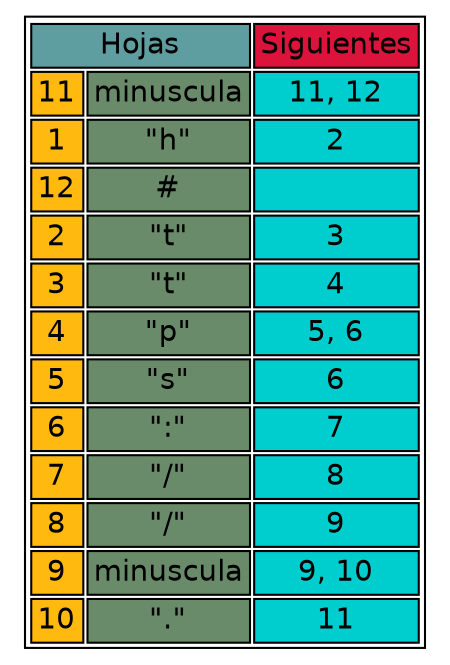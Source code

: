 digraph {
  node [ shape=none fontname=Helvetica ]
 n1 [ label = <
<table>
<tr><td colspan="2" bgcolor="cadetblue">Hojas</td><td colspan="1" bgcolor="crimson">Siguientes</td></tr>
<tr><td bgcolor="darkgoldenrod1">11</td><td bgcolor="darkseagreen4">minuscula</td><td bgcolor="cyan3">11, 12</td></tr><tr><td bgcolor="darkgoldenrod1">1</td><td bgcolor="darkseagreen4">"h"</td><td bgcolor="cyan3">2</td></tr><tr><td bgcolor="darkgoldenrod1">12</td><td bgcolor="darkseagreen4">#</td><td bgcolor="cyan3"></td></tr><tr><td bgcolor="darkgoldenrod1">2</td><td bgcolor="darkseagreen4">"t"</td><td bgcolor="cyan3">3</td></tr><tr><td bgcolor="darkgoldenrod1">3</td><td bgcolor="darkseagreen4">"t"</td><td bgcolor="cyan3">4</td></tr><tr><td bgcolor="darkgoldenrod1">4</td><td bgcolor="darkseagreen4">"p"</td><td bgcolor="cyan3">5, 6</td></tr><tr><td bgcolor="darkgoldenrod1">5</td><td bgcolor="darkseagreen4">"s"</td><td bgcolor="cyan3">6</td></tr><tr><td bgcolor="darkgoldenrod1">6</td><td bgcolor="darkseagreen4">":"</td><td bgcolor="cyan3">7</td></tr><tr><td bgcolor="darkgoldenrod1">7</td><td bgcolor="darkseagreen4">"/"</td><td bgcolor="cyan3">8</td></tr><tr><td bgcolor="darkgoldenrod1">8</td><td bgcolor="darkseagreen4">"/"</td><td bgcolor="cyan3">9</td></tr><tr><td bgcolor="darkgoldenrod1">9</td><td bgcolor="darkseagreen4">minuscula</td><td bgcolor="cyan3">9, 10</td></tr><tr><td bgcolor="darkgoldenrod1">10</td><td bgcolor="darkseagreen4">"."</td><td bgcolor="cyan3">11</td></tr> </table>>]
}
